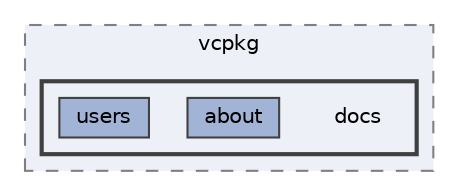 digraph "external/reflect-cpp/vcpkg/docs"
{
 // LATEX_PDF_SIZE
  bgcolor="transparent";
  edge [fontname=Helvetica,fontsize=10,labelfontname=Helvetica,labelfontsize=10];
  node [fontname=Helvetica,fontsize=10,shape=box,height=0.2,width=0.4];
  compound=true
  subgraph clusterdir_fe763c7555057702fe8e67941795fb0a {
    graph [ bgcolor="#edf0f7", pencolor="grey50", label="vcpkg", fontname=Helvetica,fontsize=10 style="filled,dashed", URL="dir_fe763c7555057702fe8e67941795fb0a.html",tooltip=""]
  subgraph clusterdir_c7b4565d6eb24d1fffa102fe75eeae37 {
    graph [ bgcolor="#edf0f7", pencolor="grey25", label="", fontname=Helvetica,fontsize=10 style="filled,bold", URL="dir_c7b4565d6eb24d1fffa102fe75eeae37.html",tooltip=""]
    dir_c7b4565d6eb24d1fffa102fe75eeae37 [shape=plaintext, label="docs"];
  dir_4e0f2a3dc87f508cf2840fe63ba44f0a [label="about", fillcolor="#a2b4d6", color="grey25", style="filled", URL="dir_4e0f2a3dc87f508cf2840fe63ba44f0a.html",tooltip=""];
  dir_94201e7f73ac6f2b45c9ce6959f52c70 [label="users", fillcolor="#a2b4d6", color="grey25", style="filled", URL="dir_94201e7f73ac6f2b45c9ce6959f52c70.html",tooltip=""];
  }
  }
}
